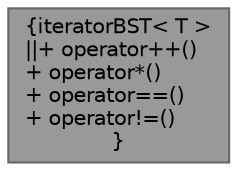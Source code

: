 digraph "iteratorBST&lt; T &gt;"
{
 // LATEX_PDF_SIZE
  bgcolor="transparent";
  edge [fontname=Helvetica,fontsize=10,labelfontname=Helvetica,labelfontsize=10];
  node [fontname=Helvetica,fontsize=10,shape=box,height=0.2,width=0.4];
  Node1 [label="{iteratorBST\< T \>\n||+ operator++()\l+ operator*()\l+ operator==()\l+ operator!=()\l}",height=0.2,width=0.4,color="gray40", fillcolor="grey60", style="filled", fontcolor="black",tooltip=" "];
}
